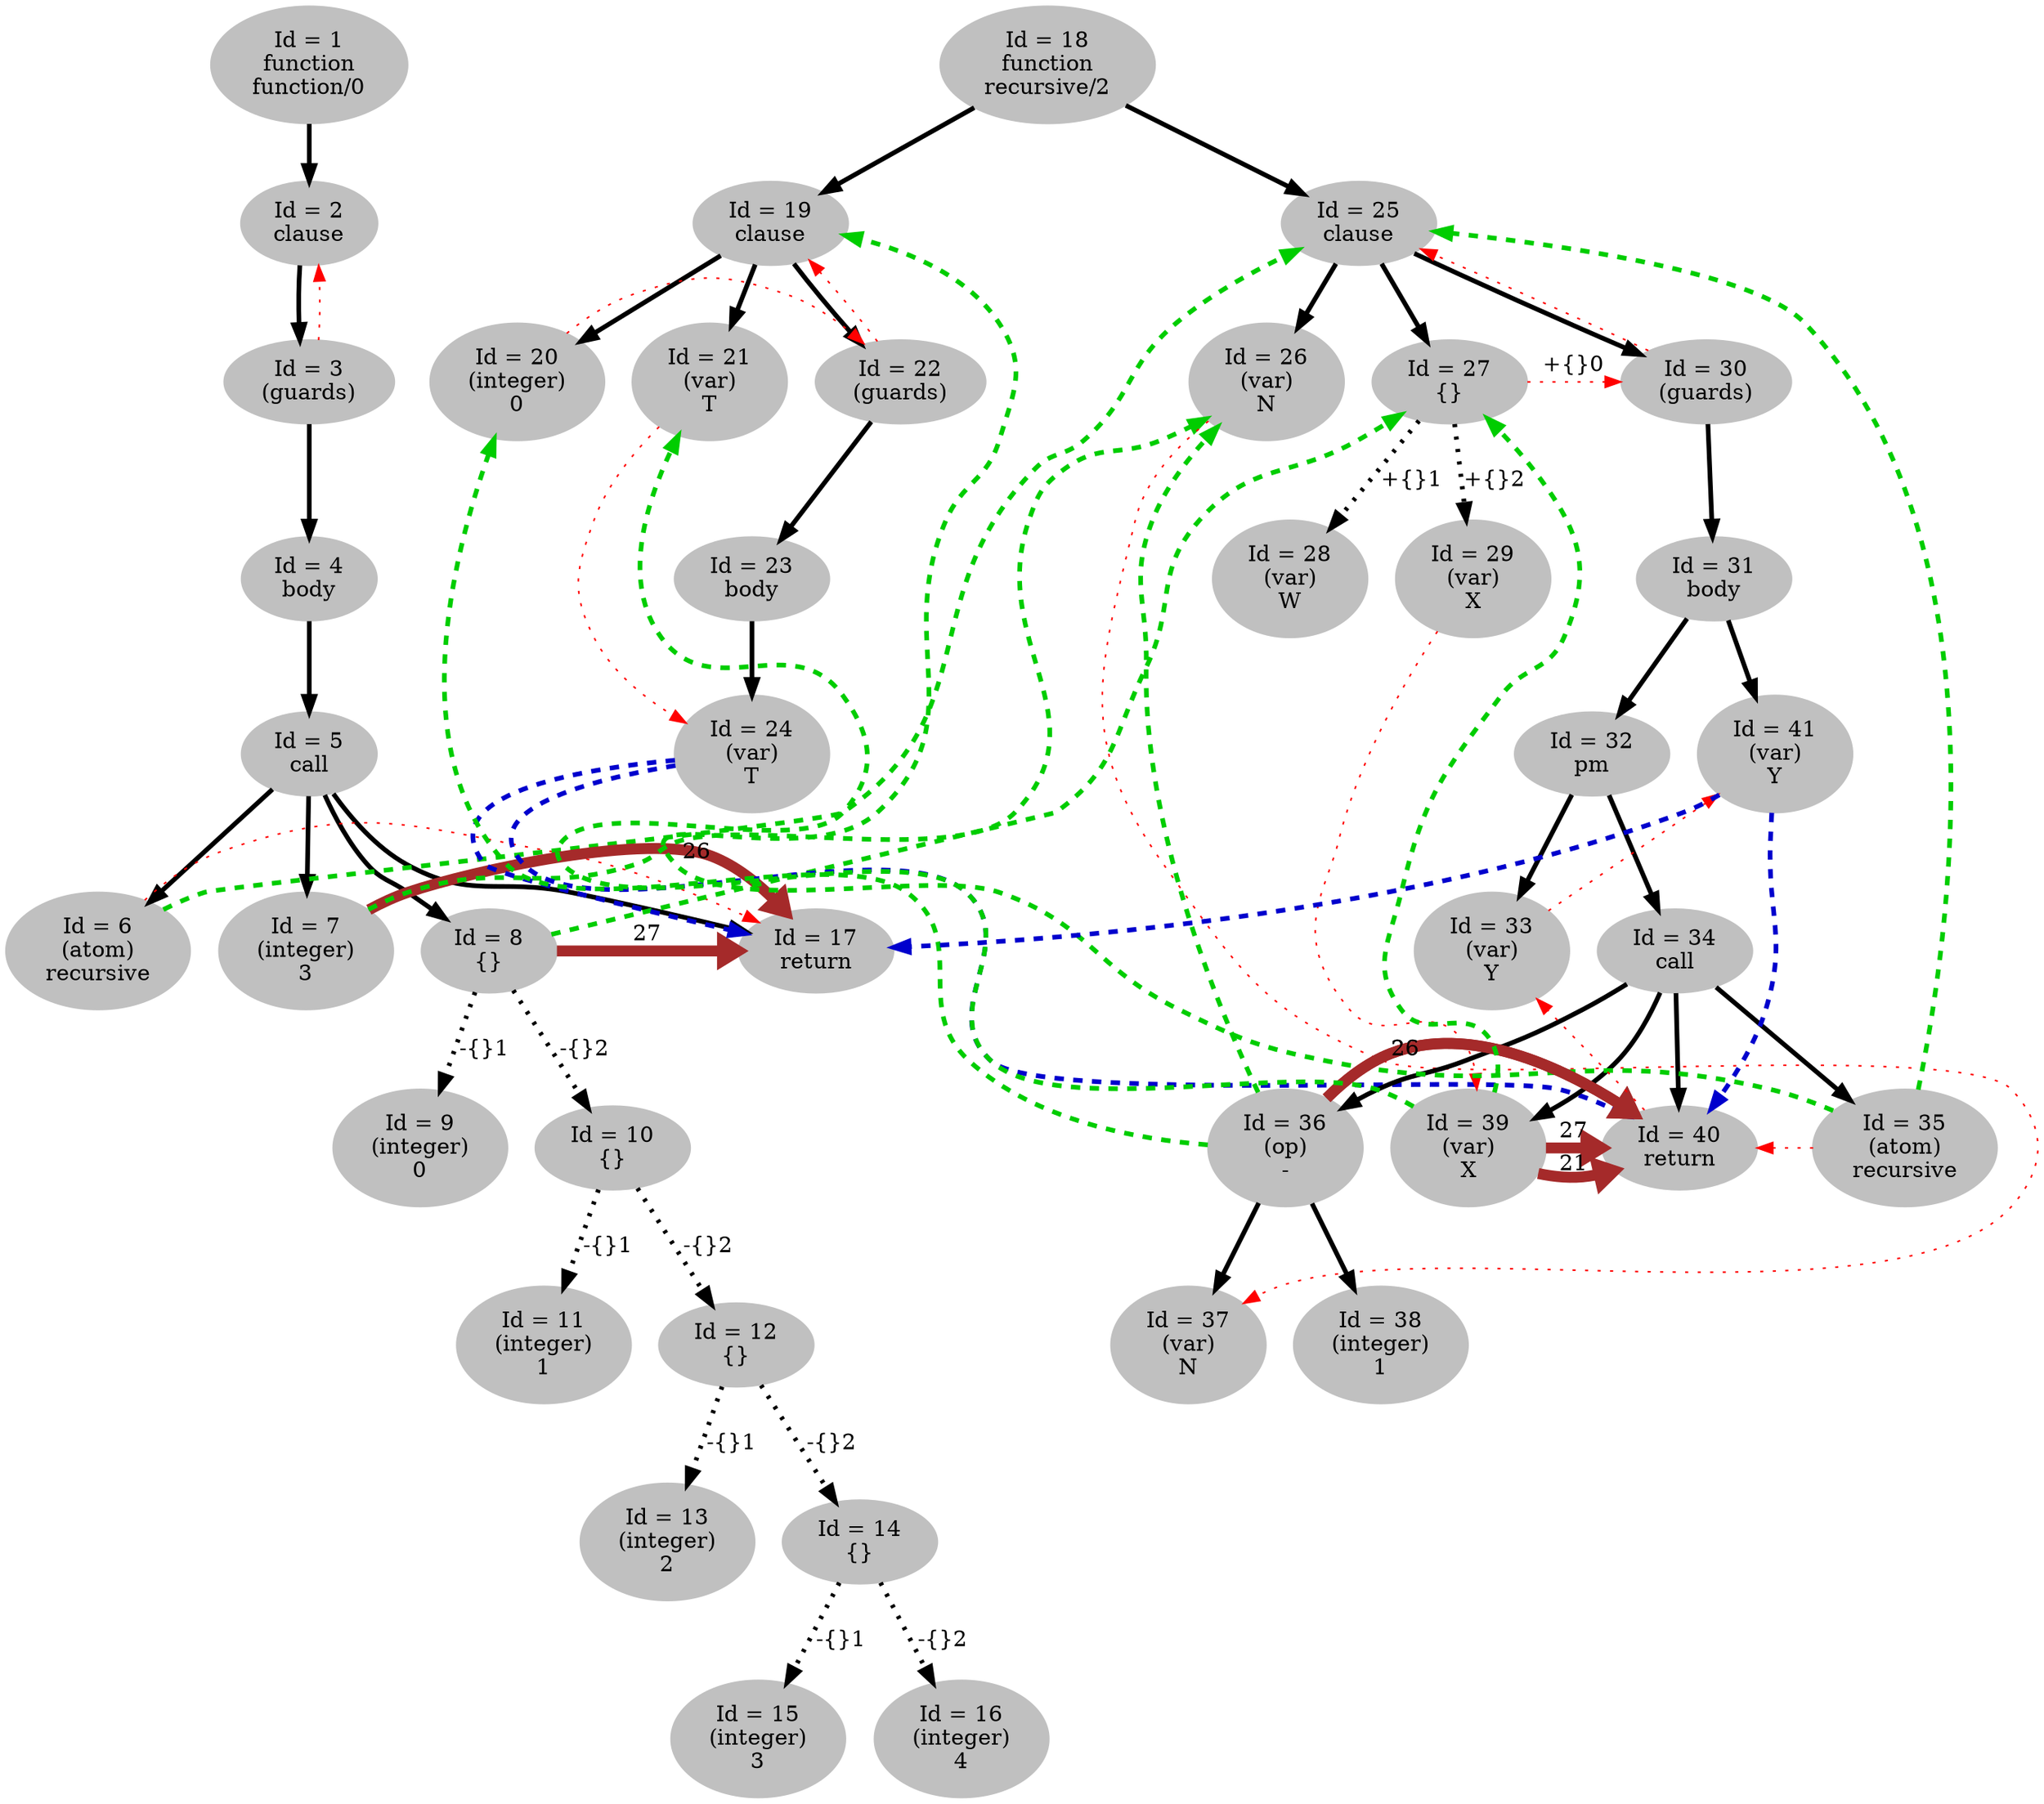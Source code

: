 digraph PDG {
	1 [shape=ellipse, penwidth=1, style=filled color="gray" label="Id = 1
function
function/0" fontcolor="black" fillcolor="gray"];
	2 [shape=ellipse, penwidth=1, style=filled color="gray" label="Id = 2
clause" fontcolor="black" fillcolor="gray"];
	3 [shape=ellipse, penwidth=1, style=filled color="gray" label="Id = 3
(guards)
" fontcolor="black" fillcolor="gray"];
	4 [shape=ellipse, penwidth=1, style=filled color="gray" label="Id = 4
body" fontcolor="black" fillcolor="gray"];
	5 [shape=ellipse, penwidth=1, style=filled color="gray" label="Id = 5
call" fontcolor="black" fillcolor="gray"];
	6 [shape=ellipse, penwidth=1, style=filled color="gray" label="Id = 6
(atom)
recursive" fontcolor="black" fillcolor="gray"];
	7 [shape=ellipse, penwidth=1, style=filled color="gray" label="Id = 7
(integer)
3" fontcolor="black" fillcolor="gray"];
	8 [shape=ellipse, penwidth=1, style=filled color="gray" label="Id = 8
{}" fontcolor="black" fillcolor="gray"];
	9 [shape=ellipse, penwidth=1, style=filled color="gray" label="Id = 9
(integer)
0" fontcolor="black" fillcolor="gray"];
	10 [shape=ellipse, penwidth=1, style=filled color="gray" label="Id = 10
{}" fontcolor="black" fillcolor="gray"];
	11 [shape=ellipse, penwidth=1, style=filled color="gray" label="Id = 11
(integer)
1" fontcolor="black" fillcolor="gray"];
	12 [shape=ellipse, penwidth=1, style=filled color="gray" label="Id = 12
{}" fontcolor="black" fillcolor="gray"];
	13 [shape=ellipse, penwidth=1, style=filled color="gray" label="Id = 13
(integer)
2" fontcolor="black" fillcolor="gray"];
	14 [shape=ellipse, penwidth=1, style=filled color="gray" label="Id = 14
{}" fontcolor="black" fillcolor="gray"];
	15 [shape=ellipse, penwidth=1, style=filled color="gray" label="Id = 15
(integer)
3" fontcolor="black" fillcolor="gray"];
	16 [shape=ellipse, penwidth=1, style=filled color="gray" label="Id = 16
(integer)
4" fontcolor="black" fillcolor="gray"];
	17 [shape=ellipse, penwidth=1, style=filled color="gray" label="Id = 17
return" fontcolor="black" fillcolor="gray"];
	18 [shape=ellipse, penwidth=1, style=filled color="gray" label="Id = 18
function
recursive/2" fontcolor="black" fillcolor="gray"];
	19 [shape=ellipse, penwidth=1, style=filled color="gray" label="Id = 19
clause" fontcolor="black" fillcolor="gray"];
	20 [shape=ellipse, penwidth=1, style=filled color="gray" label="Id = 20
(integer)
0" fontcolor="black" fillcolor="gray"];
	21 [shape=ellipse, penwidth=1, style=filled color="gray" label="Id = 21
(var)
T" fontcolor="black" fillcolor="gray"];
	22 [shape=ellipse, penwidth=1, style=filled color="gray" label="Id = 22
(guards)
" fontcolor="black" fillcolor="gray"];
	23 [shape=ellipse, penwidth=1, style=filled color="gray" label="Id = 23
body" fontcolor="black" fillcolor="gray"];
	24 [shape=ellipse, penwidth=1, style=filled color="gray" label="Id = 24
(var)
T" fontcolor="black" fillcolor="gray"];
	25 [shape=ellipse, penwidth=1, style=filled color="gray" label="Id = 25
clause" fontcolor="black" fillcolor="gray"];
	26 [shape=ellipse, penwidth=1, style=filled color="gray" label="Id = 26
(var)
N" fontcolor="black" fillcolor="gray"];
	27 [shape=ellipse, penwidth=1, style=filled color="gray" label="Id = 27
{}" fontcolor="black" fillcolor="gray"];
	28 [shape=ellipse, penwidth=1, style=filled color="gray" label="Id = 28
(var)
W" fontcolor="black" fillcolor="gray"];
	29 [shape=ellipse, penwidth=1, style=filled color="gray" label="Id = 29
(var)
X" fontcolor="black" fillcolor="gray"];
	30 [shape=ellipse, penwidth=1, style=filled color="gray" label="Id = 30
(guards)
" fontcolor="black" fillcolor="gray"];
	31 [shape=ellipse, penwidth=1, style=filled color="gray" label="Id = 31
body" fontcolor="black" fillcolor="gray"];
	32 [shape=ellipse, penwidth=1, style=filled color="gray" label="Id = 32
pm" fontcolor="black" fillcolor="gray"];
	33 [shape=ellipse, penwidth=1, style=filled color="gray" label="Id = 33
(var)
Y" fontcolor="black" fillcolor="gray"];
	34 [shape=ellipse, penwidth=1, style=filled color="gray" label="Id = 34
call" fontcolor="black" fillcolor="gray"];
	35 [shape=ellipse, penwidth=1, style=filled color="gray" label="Id = 35
(atom)
recursive" fontcolor="black" fillcolor="gray"];
	36 [shape=ellipse, penwidth=1, style=filled color="gray" label="Id = 36
(op)
-" fontcolor="black" fillcolor="gray"];
	37 [shape=ellipse, penwidth=1, style=filled color="gray" label="Id = 37
(var)
N" fontcolor="black" fillcolor="gray"];
	38 [shape=ellipse, penwidth=1, style=filled color="gray" label="Id = 38
(integer)
1" fontcolor="black" fillcolor="gray"];
	39 [shape=ellipse, penwidth=1, style=filled color="gray" label="Id = 39
(var)
X" fontcolor="black" fillcolor="gray"];
	40 [shape=ellipse, penwidth=1, style=filled color="gray" label="Id = 40
return" fontcolor="black" fillcolor="gray"];
	41 [shape=ellipse, penwidth=1, style=filled color="gray" label="Id = 41
(var)
Y" fontcolor="black" fillcolor="gray"];
	1 -> 2 [color=black, penwidth=3];
	2 -> 3 [color=black, penwidth=3];
	3 -> 4 [color=black, penwidth=3];
	4 -> 5 [color=black, penwidth=3];
	5 -> 6 [color=black, penwidth=3];
	5 -> 7 [color=black, penwidth=3];
	5 -> 8 [color=black, penwidth=3];
	8 -> 9 [label="-{}1", color=black, penwidth=3, style="dotted"];
	8 -> 10 [label="-{}2", color=black, penwidth=3, style="dotted"];
	10 -> 11 [label="-{}1", color=black, penwidth=3, style="dotted"];
	10 -> 12 [label="-{}2", color=black, penwidth=3, style="dotted"];
	12 -> 13 [label="-{}1", color=black, penwidth=3, style="dotted"];
	12 -> 14 [label="-{}2", color=black, penwidth=3, style="dotted"];
	14 -> 15 [label="-{}1", color=black, penwidth=3, style="dotted"];
	14 -> 16 [label="-{}2", color=black, penwidth=3, style="dotted"];
	5 -> 17 [color=black, penwidth=3];
	18 -> 19 [color=black, penwidth=3];
	19 -> 20 [color=black, penwidth=3];
	19 -> 21 [color=black, penwidth=3];
	19 -> 22 [color=black, penwidth=3];
	22 -> 23 [color=black, penwidth=3];
	23 -> 24 [color=black, penwidth=3];
	18 -> 25 [color=black, penwidth=3];
	25 -> 26 [color=black, penwidth=3];
	25 -> 27 [color=black, penwidth=3];
	27 -> 28 [label="+{}1", color=black, penwidth=3, style="dotted"];
	27 -> 29 [label="+{}2", color=black, penwidth=3, style="dotted"];
	25 -> 30 [color=black, penwidth=3];
	30 -> 31 [color=black, penwidth=3];
	31 -> 32 [color=black, penwidth=3];
	32 -> 33 [color=black, penwidth=3];
	32 -> 34 [color=black, penwidth=3];
	34 -> 35 [color=black, penwidth=3];
	34 -> 36 [color=black, penwidth=3];
	36 -> 37 [color=black, penwidth=3];
	36 -> 38 [color=black, penwidth=3];
	34 -> 39 [color=black, penwidth=3];
	34 -> 40 [color=black, penwidth=3];
	31 -> 41 [color=black, penwidth=3];
	6 -> 17 [color=red, constraint=false, style="dotted"];
	3 -> 2 [color=red, constraint=false, style="dotted"];
	21 -> 24 [color=red, constraint=false, style="dotted"];
	20 -> 22 [color=red, constraint=false, style="dotted"];
	22 -> 19 [color=red, constraint=false, style="dotted"];
	26 -> 37 [color=red, constraint=false, style="dotted"];
	29 -> 39 [color=red, constraint=false, style="dotted"];
	33 -> 41 [color=red, constraint=false, style="dotted"];
	40 -> 33 [color=red, constraint=false, style="dotted"];
	27 -> 30 [label="+{}0", color=red, constraint=false, style="dotted"];
	35 -> 40 [color=red, constraint=false, style="dotted"];
	30 -> 25 [color=red, constraint=false, style="dotted"];
	6 -> 25 [color=green3, penwidth=3, constraint=false, style="dashed"];
	7 -> 26 [color=green3, penwidth=3, constraint=false, style="dashed"];
	8 -> 27 [color=green3, penwidth=3, constraint=false, style="dashed"];
	24 -> 17 [color=blue3, penwidth=3, constraint=false, style="dashed"];
	41 -> 17 [color=blue3, penwidth=3, constraint=false, style="dashed"];
	35 -> 19 [color=green3, penwidth=3, constraint=false, style="dashed"];
	36 -> 20 [color=green3, penwidth=3, constraint=false, style="dashed"];
	39 -> 21 [color=green3, penwidth=3, constraint=false, style="dashed"];
	35 -> 25 [color=green3, penwidth=3, constraint=false, style="dashed"];
	36 -> 26 [color=green3, penwidth=3, constraint=false, style="dashed"];
	39 -> 27 [color=green3, penwidth=3, constraint=false, style="dashed"];
	24 -> 40 [color=blue3, penwidth=3, constraint=false, style="dashed"];
	41 -> 40 [color=blue3, penwidth=3, constraint=false, style="dashed"];
	8 -> 17 [label="27", color=brown, penwidth=7, constraint=false];
	39 -> 40 [label="27", color=brown, penwidth=7, constraint=false];
	39 -> 40 [label="21", color=brown, penwidth=7, constraint=false];
	36 -> 40 [label="20", color=brown, penwidth=7, constraint=false];
	7 -> 17 [label="26", color=brown, penwidth=7, constraint=false];
	36 -> 40 [label="26", color=brown, penwidth=7, constraint=false];
}